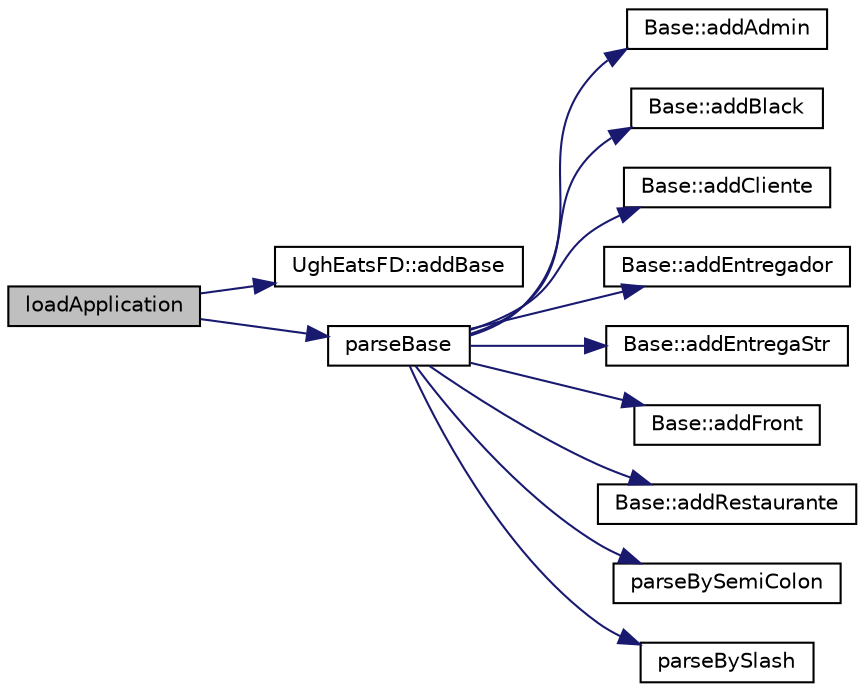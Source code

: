 digraph "loadApplication"
{
 // LATEX_PDF_SIZE
  edge [fontname="Helvetica",fontsize="10",labelfontname="Helvetica",labelfontsize="10"];
  node [fontname="Helvetica",fontsize="10",shape=record];
  rankdir="LR";
  Node1 [label="loadApplication",height=0.2,width=0.4,color="black", fillcolor="grey75", style="filled", fontcolor="black",tooltip="Carrega a aplicacao lendo a info necessaria de documentos de texto."];
  Node1 -> Node2 [color="midnightblue",fontsize="10",style="solid",fontname="Helvetica"];
  Node2 [label="UghEatsFD::addBase",height=0.2,width=0.4,color="black", fillcolor="white", style="filled",URL="$class_ugh_eats_f_d.html#ad3f7abc646ff30b8ed706191834854e4",tooltip="Adiciona uma base a empresa."];
  Node1 -> Node3 [color="midnightblue",fontsize="10",style="solid",fontname="Helvetica"];
  Node3 [label="parseBase",height=0.2,width=0.4,color="black", fillcolor="white", style="filled",URL="$_utils_8cpp.html#a0833212aa0bf987974952ffb9d824b23",tooltip="Processa informacao de modo a criar uma base da empresa."];
  Node3 -> Node4 [color="midnightblue",fontsize="10",style="solid",fontname="Helvetica"];
  Node4 [label="Base::addAdmin",height=0.2,width=0.4,color="black", fillcolor="white", style="filled",URL="$class_base.html#ab6963189ff0baf4586f768cb38f51389",tooltip="Adder de um administrativo."];
  Node3 -> Node5 [color="midnightblue",fontsize="10",style="solid",fontname="Helvetica"];
  Node5 [label="Base::addBlack",height=0.2,width=0.4,color="black", fillcolor="white", style="filled",URL="$class_base.html#a38e5e57fd4ebee40a932147dd0ab4034",tooltip="Adder de um cliente a lista negra."];
  Node3 -> Node6 [color="midnightblue",fontsize="10",style="solid",fontname="Helvetica"];
  Node6 [label="Base::addCliente",height=0.2,width=0.4,color="black", fillcolor="white", style="filled",URL="$class_base.html#a0ad51c049a15aa884aac28fdf5c4ac98",tooltip="Adder de um cliente."];
  Node3 -> Node7 [color="midnightblue",fontsize="10",style="solid",fontname="Helvetica"];
  Node7 [label="Base::addEntregador",height=0.2,width=0.4,color="black", fillcolor="white", style="filled",URL="$class_base.html#af8481f606eaab596ffd49da59eb74764",tooltip="Adder de um entregador."];
  Node3 -> Node8 [color="midnightblue",fontsize="10",style="solid",fontname="Helvetica"];
  Node8 [label="Base::addEntregaStr",height=0.2,width=0.4,color="black", fillcolor="white", style="filled",URL="$class_base.html#a29248b9a28fad82a46be74a0b78f6bbf",tooltip="Adder de uma entrega."];
  Node3 -> Node9 [color="midnightblue",fontsize="10",style="solid",fontname="Helvetica"];
  Node9 [label="Base::addFront",height=0.2,width=0.4,color="black", fillcolor="white", style="filled",URL="$class_base.html#a2ade2b263ea0dcc694597f400aaa6616",tooltip="Adder de um concelho."];
  Node3 -> Node10 [color="midnightblue",fontsize="10",style="solid",fontname="Helvetica"];
  Node10 [label="Base::addRestaurante",height=0.2,width=0.4,color="black", fillcolor="white", style="filled",URL="$class_base.html#aaedd03d90334509008773adc9cdf92a2",tooltip="Adder de um restaurante."];
  Node3 -> Node11 [color="midnightblue",fontsize="10",style="solid",fontname="Helvetica"];
  Node11 [label="parseBySemiColon",height=0.2,width=0.4,color="black", fillcolor="white", style="filled",URL="$_utils_8cpp.html#ad18a418ac3584aad8e272711bbfc5fb8",tooltip="Separa os diferentes elementos de uma string separados por ponto e virgula."];
  Node3 -> Node12 [color="midnightblue",fontsize="10",style="solid",fontname="Helvetica"];
  Node12 [label="parseBySlash",height=0.2,width=0.4,color="black", fillcolor="white", style="filled",URL="$_utils_8cpp.html#a0e9bfe79fe6df98794888c29ae60d87c",tooltip="Separa os diferentes elementos de uma string separados por barra."];
}
